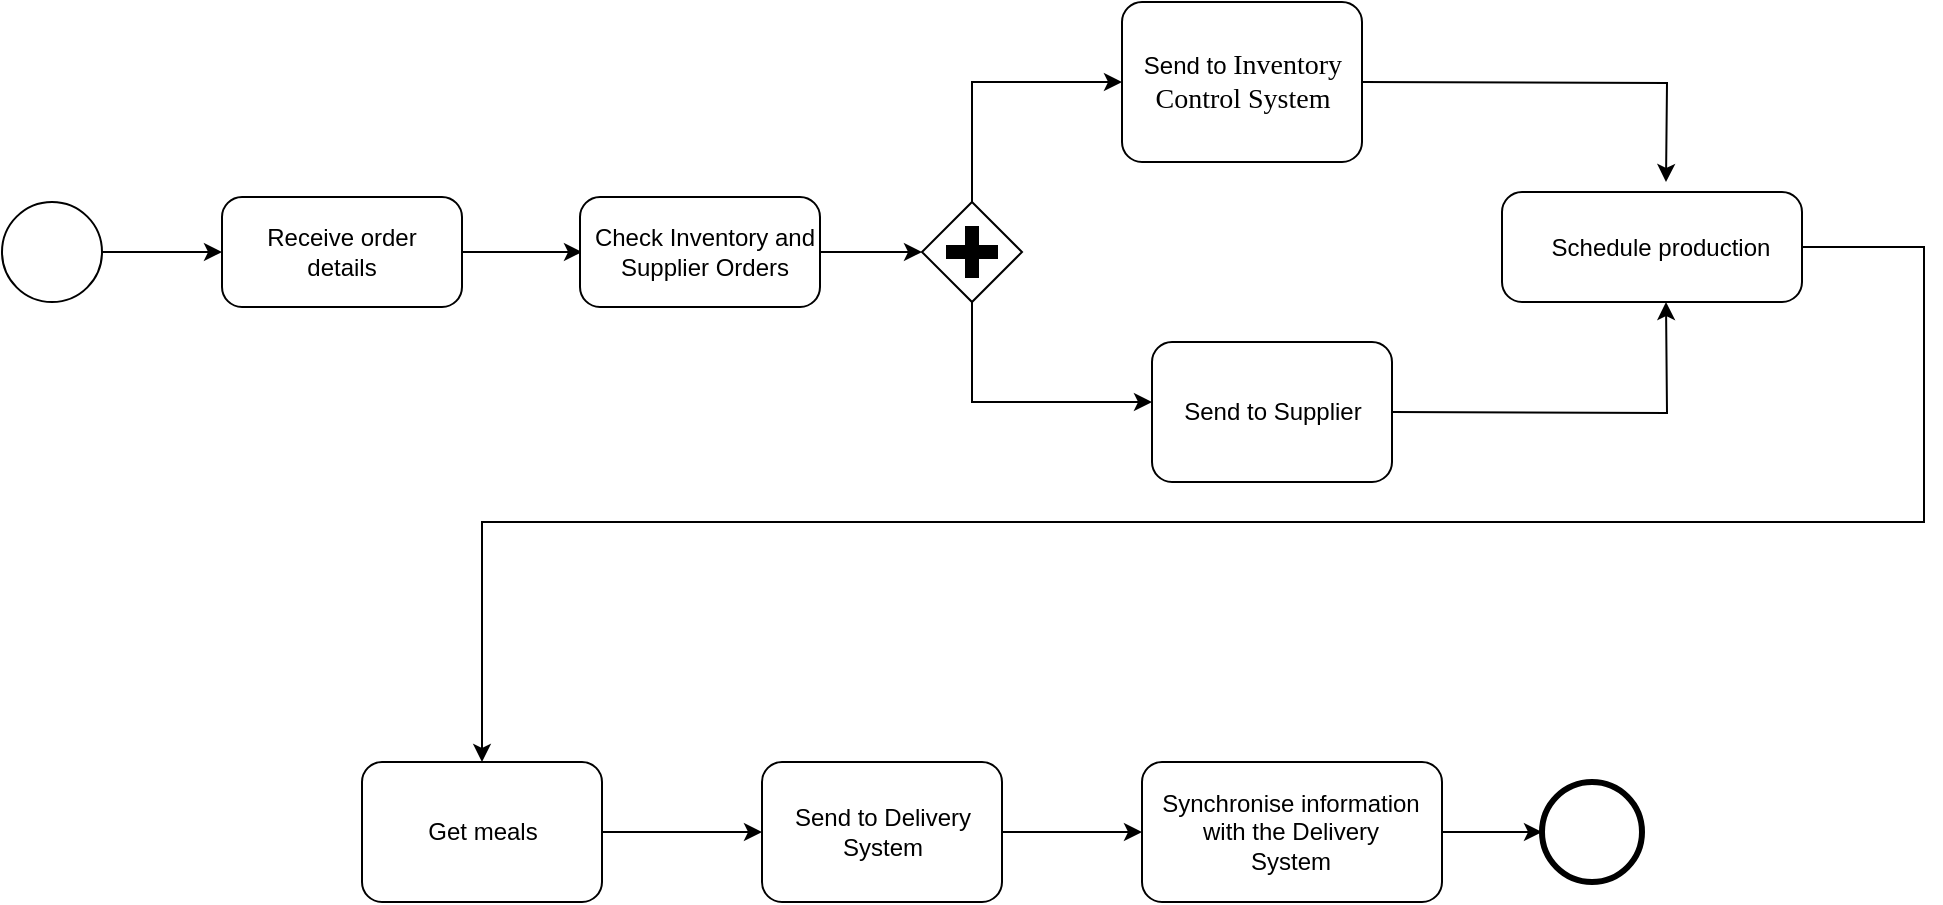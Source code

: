 <mxfile version="25.0.3">
  <diagram name="第 1 页" id="xF0TFhV3M4CmZuF5hkXa">
    <mxGraphModel dx="1221" dy="1894" grid="1" gridSize="10" guides="1" tooltips="1" connect="1" arrows="1" fold="1" page="1" pageScale="1" pageWidth="827" pageHeight="1169" math="0" shadow="0">
      <root>
        <mxCell id="0" />
        <mxCell id="1" parent="0" />
        <mxCell id="G-g3rH76fT-ggbkgVnR4-21" value="" style="points=[[0.145,0.145,0],[0.5,0,0],[0.855,0.145,0],[1,0.5,0],[0.855,0.855,0],[0.5,1,0],[0.145,0.855,0],[0,0.5,0]];shape=mxgraph.bpmn.event;html=1;verticalLabelPosition=bottom;labelBackgroundColor=#ffffff;verticalAlign=top;align=center;perimeter=ellipsePerimeter;outlineConnect=0;aspect=fixed;outline=standard;symbol=general;" parent="1" vertex="1">
          <mxGeometry x="80" y="40" width="50" height="50" as="geometry" />
        </mxCell>
        <mxCell id="G-g3rH76fT-ggbkgVnR4-22" value="" style="points=[[0.145,0.145,0],[0.5,0,0],[0.855,0.145,0],[1,0.5,0],[0.855,0.855,0],[0.5,1,0],[0.145,0.855,0],[0,0.5,0]];shape=mxgraph.bpmn.event;html=1;verticalLabelPosition=bottom;labelBackgroundColor=#ffffff;verticalAlign=top;align=center;perimeter=ellipsePerimeter;outlineConnect=0;aspect=fixed;outline=standard;symbol=general;strokeWidth=3;" parent="1" vertex="1">
          <mxGeometry x="850" y="330" width="50" height="50" as="geometry" />
        </mxCell>
        <mxCell id="G-g3rH76fT-ggbkgVnR4-23" style="edgeStyle=orthogonalEdgeStyle;rounded=0;orthogonalLoop=1;jettySize=auto;html=1;" parent="1" source="G-g3rH76fT-ggbkgVnR4-24" edge="1">
          <mxGeometry relative="1" as="geometry">
            <mxPoint x="370" y="65" as="targetPoint" />
          </mxGeometry>
        </mxCell>
        <mxCell id="G-g3rH76fT-ggbkgVnR4-24" value="" style="points=[[0.25,0,0],[0.5,0,0],[0.75,0,0],[1,0.25,0],[1,0.5,0],[1,0.75,0],[0.75,1,0],[0.5,1,0],[0.25,1,0],[0,0.75,0],[0,0.5,0],[0,0.25,0]];shape=mxgraph.bpmn.task;whiteSpace=wrap;rectStyle=rounded;size=10;html=1;container=1;expand=0;collapsible=0;taskMarker=abstract;" parent="1" vertex="1">
          <mxGeometry x="190" y="37.5" width="120" height="55" as="geometry" />
        </mxCell>
        <mxCell id="G-g3rH76fT-ggbkgVnR4-25" value="Receive order details" style="text;html=1;align=center;verticalAlign=middle;whiteSpace=wrap;rounded=0;" parent="G-g3rH76fT-ggbkgVnR4-24" vertex="1">
          <mxGeometry x="20" y="12.5" width="80" height="30" as="geometry" />
        </mxCell>
        <mxCell id="G-g3rH76fT-ggbkgVnR4-26" style="edgeStyle=orthogonalEdgeStyle;rounded=0;orthogonalLoop=1;jettySize=auto;html=1;entryX=0;entryY=0.5;entryDx=0;entryDy=0;entryPerimeter=0;" parent="1" source="G-g3rH76fT-ggbkgVnR4-21" target="G-g3rH76fT-ggbkgVnR4-24" edge="1">
          <mxGeometry relative="1" as="geometry" />
        </mxCell>
        <mxCell id="G-g3rH76fT-ggbkgVnR4-27" style="edgeStyle=orthogonalEdgeStyle;rounded=0;orthogonalLoop=1;jettySize=auto;html=1;exitX=0.5;exitY=1;exitDx=0;exitDy=0;exitPerimeter=0;" parent="1" source="G-g3rH76fT-ggbkgVnR4-28" edge="1">
          <mxGeometry relative="1" as="geometry">
            <mxPoint x="655" y="140" as="targetPoint" />
            <mxPoint x="590" y="90" as="sourcePoint" />
            <Array as="points">
              <mxPoint x="565" y="140" />
            </Array>
          </mxGeometry>
        </mxCell>
        <mxCell id="G-g3rH76fT-ggbkgVnR4-28" value="" style="points=[[0.25,0.25,0],[0.5,0,0],[0.75,0.25,0],[1,0.5,0],[0.75,0.75,0],[0.5,1,0],[0.25,0.75,0],[0,0.5,0]];shape=mxgraph.bpmn.gateway2;html=1;verticalLabelPosition=bottom;labelBackgroundColor=#ffffff;verticalAlign=top;align=center;perimeter=rhombusPerimeter;outlineConnect=0;outline=none;symbol=none;gwType=parallel;" parent="1" vertex="1">
          <mxGeometry x="540" y="40" width="50" height="50" as="geometry" />
        </mxCell>
        <mxCell id="G-g3rH76fT-ggbkgVnR4-29" value="" style="points=[[0.25,0,0],[0.5,0,0],[0.75,0,0],[1,0.25,0],[1,0.5,0],[1,0.75,0],[0.75,1,0],[0.5,1,0],[0.25,1,0],[0,0.75,0],[0,0.5,0],[0,0.25,0]];shape=mxgraph.bpmn.task;whiteSpace=wrap;rectStyle=rounded;size=10;html=1;container=1;expand=0;collapsible=0;taskMarker=abstract;" parent="1" vertex="1">
          <mxGeometry x="369" y="37.5" width="120" height="55" as="geometry" />
        </mxCell>
        <mxCell id="G-g3rH76fT-ggbkgVnR4-30" value="Check Inventory and Supplier Orders" style="text;html=1;align=center;verticalAlign=middle;whiteSpace=wrap;rounded=0;" parent="G-g3rH76fT-ggbkgVnR4-29" vertex="1">
          <mxGeometry x="5" y="12.5" width="115" height="30" as="geometry" />
        </mxCell>
        <mxCell id="G-g3rH76fT-ggbkgVnR4-31" style="edgeStyle=orthogonalEdgeStyle;rounded=0;orthogonalLoop=1;jettySize=auto;html=1;entryX=0;entryY=0.5;entryDx=0;entryDy=0;entryPerimeter=0;" parent="1" source="G-g3rH76fT-ggbkgVnR4-29" target="G-g3rH76fT-ggbkgVnR4-28" edge="1">
          <mxGeometry relative="1" as="geometry" />
        </mxCell>
        <mxCell id="G-g3rH76fT-ggbkgVnR4-32" value="" style="points=[[0.25,0,0],[0.5,0,0],[0.75,0,0],[1,0.25,0],[1,0.5,0],[1,0.75,0],[0.75,1,0],[0.5,1,0],[0.25,1,0],[0,0.75,0],[0,0.5,0],[0,0.25,0]];shape=mxgraph.bpmn.task;whiteSpace=wrap;rectStyle=rounded;size=10;html=1;container=1;expand=0;collapsible=0;taskMarker=abstract;" parent="1" vertex="1">
          <mxGeometry x="640" y="-60" width="120" height="80" as="geometry" />
        </mxCell>
        <mxCell id="G-g3rH76fT-ggbkgVnR4-33" style="edgeStyle=orthogonalEdgeStyle;rounded=0;orthogonalLoop=1;jettySize=auto;html=1;" parent="G-g3rH76fT-ggbkgVnR4-32" edge="1">
          <mxGeometry relative="1" as="geometry">
            <mxPoint x="272" y="90" as="targetPoint" />
            <mxPoint x="119.5" y="40" as="sourcePoint" />
          </mxGeometry>
        </mxCell>
        <mxCell id="G-g3rH76fT-ggbkgVnR4-34" value="Send to&amp;nbsp;&lt;span style=&quot;font-family: Calibri; font-size: 10.5pt; background-color: initial;&quot;&gt;Inventory Control System&lt;/span&gt;" style="text;html=1;align=center;verticalAlign=middle;whiteSpace=wrap;rounded=0;" parent="G-g3rH76fT-ggbkgVnR4-32" vertex="1">
          <mxGeometry x="2.5" y="18.18" width="115" height="43.64" as="geometry" />
        </mxCell>
        <mxCell id="G-g3rH76fT-ggbkgVnR4-35" value="" style="points=[[0.25,0,0],[0.5,0,0],[0.75,0,0],[1,0.25,0],[1,0.5,0],[1,0.75,0],[0.75,1,0],[0.5,1,0],[0.25,1,0],[0,0.75,0],[0,0.5,0],[0,0.25,0]];shape=mxgraph.bpmn.task;whiteSpace=wrap;rectStyle=rounded;size=10;html=1;container=1;expand=0;collapsible=0;taskMarker=abstract;" parent="1" vertex="1">
          <mxGeometry x="655" y="110" width="120" height="70" as="geometry" />
        </mxCell>
        <mxCell id="G-g3rH76fT-ggbkgVnR4-36" value="Send to Supplier" style="text;html=1;align=center;verticalAlign=middle;whiteSpace=wrap;rounded=0;" parent="G-g3rH76fT-ggbkgVnR4-35" vertex="1">
          <mxGeometry x="7.5" y="15.91" width="105" height="38.18" as="geometry" />
        </mxCell>
        <mxCell id="G-g3rH76fT-ggbkgVnR4-37" style="edgeStyle=orthogonalEdgeStyle;rounded=0;orthogonalLoop=1;jettySize=auto;html=1;exitX=0.5;exitY=0;exitDx=0;exitDy=0;exitPerimeter=0;entryX=0;entryY=0.5;entryDx=0;entryDy=0;entryPerimeter=0;" parent="1" source="G-g3rH76fT-ggbkgVnR4-28" target="G-g3rH76fT-ggbkgVnR4-32" edge="1">
          <mxGeometry relative="1" as="geometry" />
        </mxCell>
        <mxCell id="G-g3rH76fT-ggbkgVnR4-47" style="edgeStyle=orthogonalEdgeStyle;rounded=0;orthogonalLoop=1;jettySize=auto;html=1;entryX=0.5;entryY=0;entryDx=0;entryDy=0;entryPerimeter=0;" parent="1" source="G-g3rH76fT-ggbkgVnR4-38" target="G-g3rH76fT-ggbkgVnR4-42" edge="1">
          <mxGeometry relative="1" as="geometry">
            <mxPoint x="450" y="200" as="targetPoint" />
            <Array as="points">
              <mxPoint x="1041" y="63" />
              <mxPoint x="1041" y="200" />
              <mxPoint x="320" y="200" />
            </Array>
          </mxGeometry>
        </mxCell>
        <mxCell id="G-g3rH76fT-ggbkgVnR4-38" value="" style="points=[[0.25,0,0],[0.5,0,0],[0.75,0,0],[1,0.25,0],[1,0.5,0],[1,0.75,0],[0.75,1,0],[0.5,1,0],[0.25,1,0],[0,0.75,0],[0,0.5,0],[0,0.25,0]];shape=mxgraph.bpmn.task;whiteSpace=wrap;rectStyle=rounded;size=10;html=1;container=1;expand=0;collapsible=0;taskMarker=abstract;" parent="1" vertex="1">
          <mxGeometry x="830" y="35" width="150" height="55" as="geometry" />
        </mxCell>
        <mxCell id="G-g3rH76fT-ggbkgVnR4-39" value="&lt;p class=&quot;MsoNormal&quot;&gt;Schedule production&lt;/p&gt;" style="text;html=1;align=center;verticalAlign=middle;whiteSpace=wrap;rounded=0;" parent="G-g3rH76fT-ggbkgVnR4-38" vertex="1">
          <mxGeometry x="18.75" y="12.5" width="121.25" height="30" as="geometry" />
        </mxCell>
        <mxCell id="G-g3rH76fT-ggbkgVnR4-40" style="edgeStyle=orthogonalEdgeStyle;rounded=0;orthogonalLoop=1;jettySize=auto;html=1;entryX=0.5;entryY=1;entryDx=0;entryDy=0;entryPerimeter=0;" parent="1" edge="1">
          <mxGeometry relative="1" as="geometry">
            <mxPoint x="912" y="90" as="targetPoint" />
            <mxPoint x="774.5" y="145" as="sourcePoint" />
          </mxGeometry>
        </mxCell>
        <mxCell id="G-g3rH76fT-ggbkgVnR4-52" style="edgeStyle=orthogonalEdgeStyle;rounded=0;orthogonalLoop=1;jettySize=auto;html=1;" parent="1" source="G-g3rH76fT-ggbkgVnR4-42" target="G-g3rH76fT-ggbkgVnR4-48" edge="1">
          <mxGeometry relative="1" as="geometry" />
        </mxCell>
        <mxCell id="G-g3rH76fT-ggbkgVnR4-42" value="" style="points=[[0.25,0,0],[0.5,0,0],[0.75,0,0],[1,0.25,0],[1,0.5,0],[1,0.75,0],[0.75,1,0],[0.5,1,0],[0.25,1,0],[0,0.75,0],[0,0.5,0],[0,0.25,0]];shape=mxgraph.bpmn.task;whiteSpace=wrap;rectStyle=rounded;size=10;html=1;container=1;expand=0;collapsible=0;taskMarker=abstract;" parent="1" vertex="1">
          <mxGeometry x="260" y="320" width="120" height="70" as="geometry" />
        </mxCell>
        <mxCell id="G-g3rH76fT-ggbkgVnR4-43" value="Get meals" style="text;html=1;align=center;verticalAlign=middle;whiteSpace=wrap;rounded=0;" parent="G-g3rH76fT-ggbkgVnR4-42" vertex="1">
          <mxGeometry x="7.5" y="15.91" width="105" height="38.18" as="geometry" />
        </mxCell>
        <mxCell id="G-g3rH76fT-ggbkgVnR4-48" value="" style="points=[[0.25,0,0],[0.5,0,0],[0.75,0,0],[1,0.25,0],[1,0.5,0],[1,0.75,0],[0.75,1,0],[0.5,1,0],[0.25,1,0],[0,0.75,0],[0,0.5,0],[0,0.25,0]];shape=mxgraph.bpmn.task;whiteSpace=wrap;rectStyle=rounded;size=10;html=1;container=1;expand=0;collapsible=0;taskMarker=abstract;" parent="1" vertex="1">
          <mxGeometry x="460" y="320" width="120" height="70" as="geometry" />
        </mxCell>
        <mxCell id="G-g3rH76fT-ggbkgVnR4-49" value="Send to Delivery System" style="text;html=1;align=center;verticalAlign=middle;whiteSpace=wrap;rounded=0;" parent="G-g3rH76fT-ggbkgVnR4-48" vertex="1">
          <mxGeometry x="7.5" y="15.91" width="105" height="38.18" as="geometry" />
        </mxCell>
        <mxCell id="G-g3rH76fT-ggbkgVnR4-58" value="" style="edgeStyle=orthogonalEdgeStyle;rounded=0;orthogonalLoop=1;jettySize=auto;html=1;" parent="1" source="G-g3rH76fT-ggbkgVnR4-54" target="G-g3rH76fT-ggbkgVnR4-22" edge="1">
          <mxGeometry relative="1" as="geometry" />
        </mxCell>
        <mxCell id="G-g3rH76fT-ggbkgVnR4-54" value="" style="points=[[0.25,0,0],[0.5,0,0],[0.75,0,0],[1,0.25,0],[1,0.5,0],[1,0.75,0],[0.75,1,0],[0.5,1,0],[0.25,1,0],[0,0.75,0],[0,0.5,0],[0,0.25,0]];shape=mxgraph.bpmn.task;whiteSpace=wrap;rectStyle=rounded;size=10;html=1;container=1;expand=0;collapsible=0;taskMarker=abstract;" parent="1" vertex="1">
          <mxGeometry x="650" y="320" width="150" height="70" as="geometry" />
        </mxCell>
        <mxCell id="G-g3rH76fT-ggbkgVnR4-55" value="Synchronise information with the Delivery System" style="text;html=1;align=center;verticalAlign=middle;whiteSpace=wrap;rounded=0;" parent="G-g3rH76fT-ggbkgVnR4-54" vertex="1">
          <mxGeometry x="9.375" y="15.91" width="131.25" height="38.18" as="geometry" />
        </mxCell>
        <mxCell id="G-g3rH76fT-ggbkgVnR4-56" style="edgeStyle=orthogonalEdgeStyle;rounded=0;orthogonalLoop=1;jettySize=auto;html=1;entryX=0;entryY=0.5;entryDx=0;entryDy=0;entryPerimeter=0;" parent="1" source="G-g3rH76fT-ggbkgVnR4-48" target="G-g3rH76fT-ggbkgVnR4-54" edge="1">
          <mxGeometry relative="1" as="geometry" />
        </mxCell>
      </root>
    </mxGraphModel>
  </diagram>
</mxfile>
